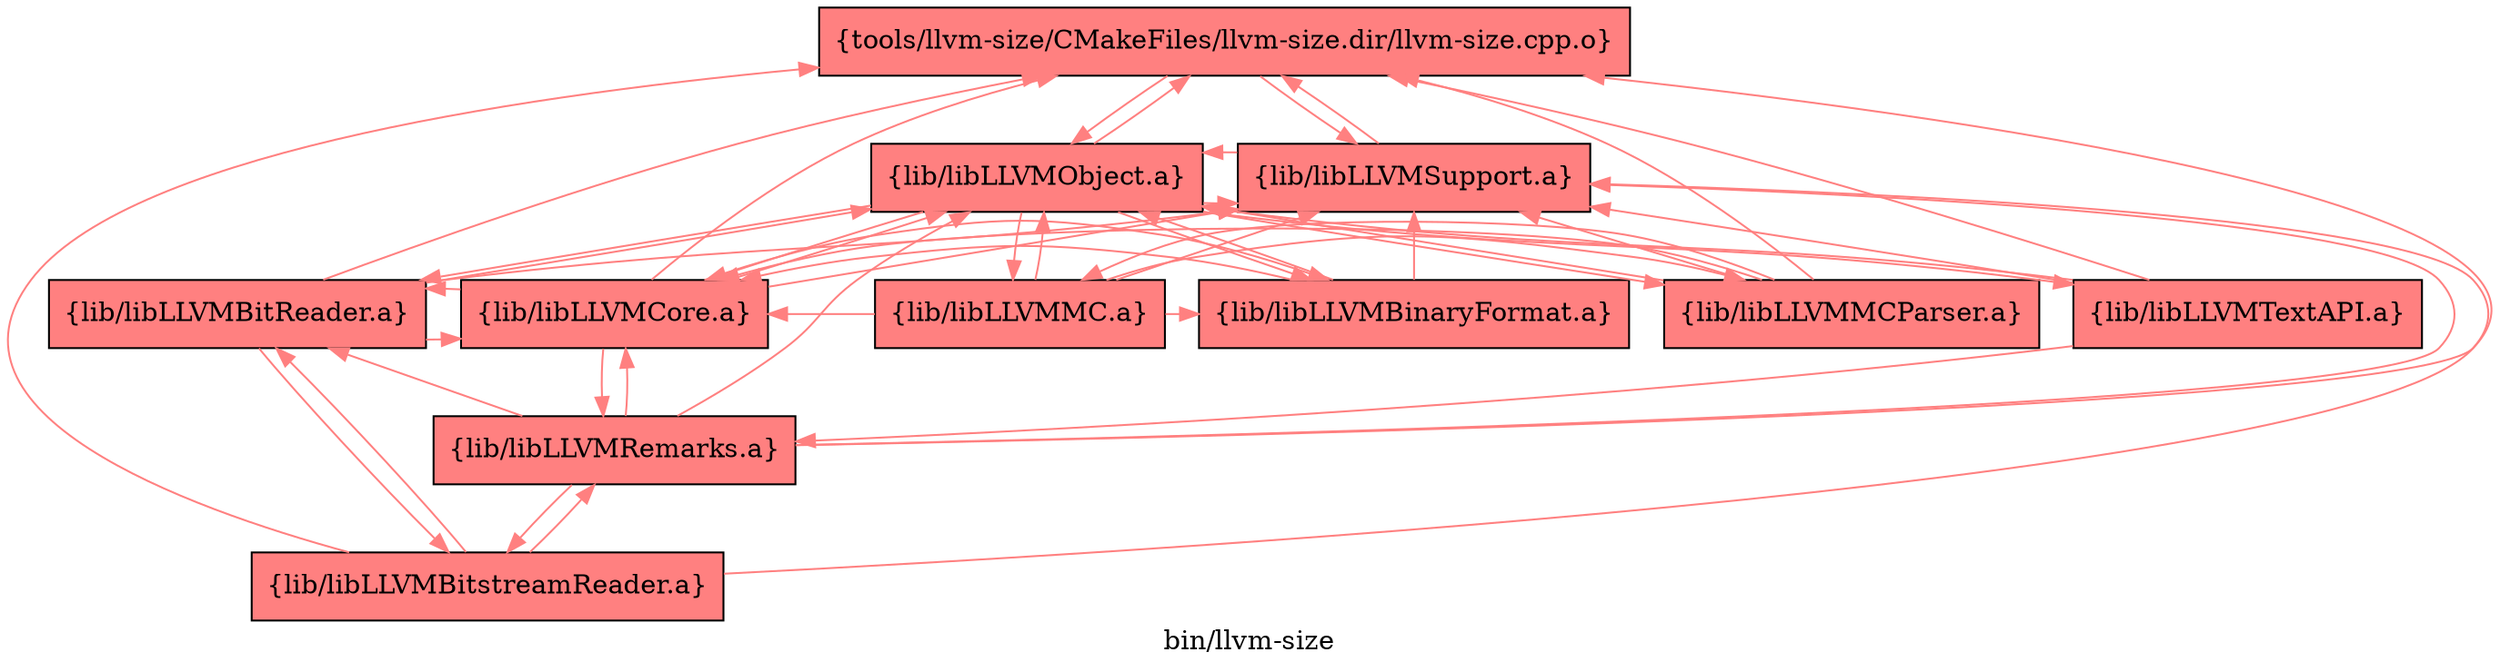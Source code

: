 digraph "bin/llvm-size" {
	label="bin/llvm-size";
	{ rank=same; Node0x5565addd1078;  }
	{ rank=same; Node0x5565addd1a78; Node0x5565addd1f78;  }
	{ rank=same; Node0x5565addd0178; Node0x5565addd1578; Node0x5565addd2478; Node0x5565addd2978; Node0x5565addd10c8; Node0x5565addcfcc8;  }

	Node0x5565addd1078 [shape=record,shape=box,style=filled,fillcolor="1.000000 0.5 1",group=1,label="{tools/llvm-size/CMakeFiles/llvm-size.dir/llvm-size.cpp.o}"];
	Node0x5565addd1078 -> Node0x5565addd1a78[color="1.000000 0.5 1"];
	Node0x5565addd1078 -> Node0x5565addd1f78[color="1.000000 0.5 1"];
	Node0x5565addd1a78 [shape=record,shape=box,style=filled,fillcolor="1.000000 0.5 1",group=1,label="{lib/libLLVMObject.a}"];
	Node0x5565addd1a78 -> Node0x5565addd1078[color="1.000000 0.5 1"];
	Node0x5565addd1a78 -> Node0x5565addd1f78[color="1.000000 0.5 1"];
	Node0x5565addd1a78 -> Node0x5565addd0178[color="1.000000 0.5 1"];
	Node0x5565addd1a78 -> Node0x5565addd1578[color="1.000000 0.5 1"];
	Node0x5565addd1a78 -> Node0x5565addd2478[color="1.000000 0.5 1"];
	Node0x5565addd1a78 -> Node0x5565addd2978[color="1.000000 0.5 1"];
	Node0x5565addd1a78 -> Node0x5565addd10c8[color="1.000000 0.5 1"];
	Node0x5565addd1a78 -> Node0x5565addcfcc8[color="1.000000 0.5 1"];
	Node0x5565addd1f78 [shape=record,shape=box,style=filled,fillcolor="1.000000 0.5 1",group=1,label="{lib/libLLVMSupport.a}"];
	Node0x5565addd1f78 -> Node0x5565addd1a78[color="1.000000 0.5 1"];
	Node0x5565addd1f78 -> Node0x5565addd1078[color="1.000000 0.5 1"];
	Node0x5565addd0178 [shape=record,shape=box,style=filled,fillcolor="1.000000 0.5 1",group=1,label="{lib/libLLVMBinaryFormat.a}"];
	Node0x5565addd0178 -> Node0x5565addd2978[color="1.000000 0.5 1"];
	Node0x5565addd0178 -> Node0x5565addd1a78[color="1.000000 0.5 1"];
	Node0x5565addd0178 -> Node0x5565addd1f78[color="1.000000 0.5 1"];
	Node0x5565addd1578 [shape=record,shape=box,style=filled,fillcolor="1.000000 0.5 1",group=1,label="{lib/libLLVMMC.a}"];
	Node0x5565addd1578 -> Node0x5565addd1a78[color="1.000000 0.5 1"];
	Node0x5565addd1578 -> Node0x5565addd1f78[color="1.000000 0.5 1"];
	Node0x5565addd1578 -> Node0x5565addd2978[color="1.000000 0.5 1"];
	Node0x5565addd1578 -> Node0x5565addd10c8[color="1.000000 0.5 1"];
	Node0x5565addd1578 -> Node0x5565addd0178[color="1.000000 0.5 1"];
	Node0x5565addd2478 [shape=record,shape=box,style=filled,fillcolor="1.000000 0.5 1",group=1,label="{lib/libLLVMBitReader.a}"];
	Node0x5565addd2478 -> Node0x5565addd1078[color="1.000000 0.5 1"];
	Node0x5565addd2478 -> Node0x5565addd1a78[color="1.000000 0.5 1"];
	Node0x5565addd2478 -> Node0x5565addd1f78[color="1.000000 0.5 1"];
	Node0x5565addd2478 -> Node0x5565addd2978[color="1.000000 0.5 1"];
	Node0x5565addd2478 -> Node0x5565addd0b78[color="1.000000 0.5 1"];
	Node0x5565addd2978 [shape=record,shape=box,style=filled,fillcolor="1.000000 0.5 1",group=1,label="{lib/libLLVMCore.a}"];
	Node0x5565addd2978 -> Node0x5565addd1078[color="1.000000 0.5 1"];
	Node0x5565addd2978 -> Node0x5565addd1a78[color="1.000000 0.5 1"];
	Node0x5565addd2978 -> Node0x5565addd1f78[color="1.000000 0.5 1"];
	Node0x5565addd2978 -> Node0x5565addd2478[color="1.000000 0.5 1"];
	Node0x5565addd2978 -> Node0x5565addd0178[color="1.000000 0.5 1"];
	Node0x5565addd2978 -> Node0x5565addd0678[color="1.000000 0.5 1"];
	Node0x5565addd10c8 [shape=record,shape=box,style=filled,fillcolor="1.000000 0.5 1",group=1,label="{lib/libLLVMMCParser.a}"];
	Node0x5565addd10c8 -> Node0x5565addd1078[color="1.000000 0.5 1"];
	Node0x5565addd10c8 -> Node0x5565addd1a78[color="1.000000 0.5 1"];
	Node0x5565addd10c8 -> Node0x5565addd1f78[color="1.000000 0.5 1"];
	Node0x5565addd10c8 -> Node0x5565addd1578[color="1.000000 0.5 1"];
	Node0x5565addd10c8 -> Node0x5565addd2978[color="1.000000 0.5 1"];
	Node0x5565addcfcc8 [shape=record,shape=box,style=filled,fillcolor="1.000000 0.5 1",group=1,label="{lib/libLLVMTextAPI.a}"];
	Node0x5565addcfcc8 -> Node0x5565addd1f78[color="1.000000 0.5 1"];
	Node0x5565addcfcc8 -> Node0x5565addd1078[color="1.000000 0.5 1"];
	Node0x5565addcfcc8 -> Node0x5565addd1a78[color="1.000000 0.5 1"];
	Node0x5565addcfcc8 -> Node0x5565addd0678[color="1.000000 0.5 1"];
	Node0x5565addd0b78 [shape=record,shape=box,style=filled,fillcolor="1.000000 0.5 1",group=1,label="{lib/libLLVMBitstreamReader.a}"];
	Node0x5565addd0b78 -> Node0x5565addd1078[color="1.000000 0.5 1"];
	Node0x5565addd0b78 -> Node0x5565addd1f78[color="1.000000 0.5 1"];
	Node0x5565addd0b78 -> Node0x5565addd2478[color="1.000000 0.5 1"];
	Node0x5565addd0b78 -> Node0x5565addd0678[color="1.000000 0.5 1"];
	Node0x5565addd0678 [shape=record,shape=box,style=filled,fillcolor="1.000000 0.5 1",group=1,label="{lib/libLLVMRemarks.a}"];
	Node0x5565addd0678 -> Node0x5565addd1f78[color="1.000000 0.5 1"];
	Node0x5565addd0678 -> Node0x5565addd2478[color="1.000000 0.5 1"];
	Node0x5565addd0678 -> Node0x5565addd1078[color="1.000000 0.5 1"];
	Node0x5565addd0678 -> Node0x5565addd2978[color="1.000000 0.5 1"];
	Node0x5565addd0678 -> Node0x5565addd1a78[color="1.000000 0.5 1"];
	Node0x5565addd0678 -> Node0x5565addd0b78[color="1.000000 0.5 1"];
}
